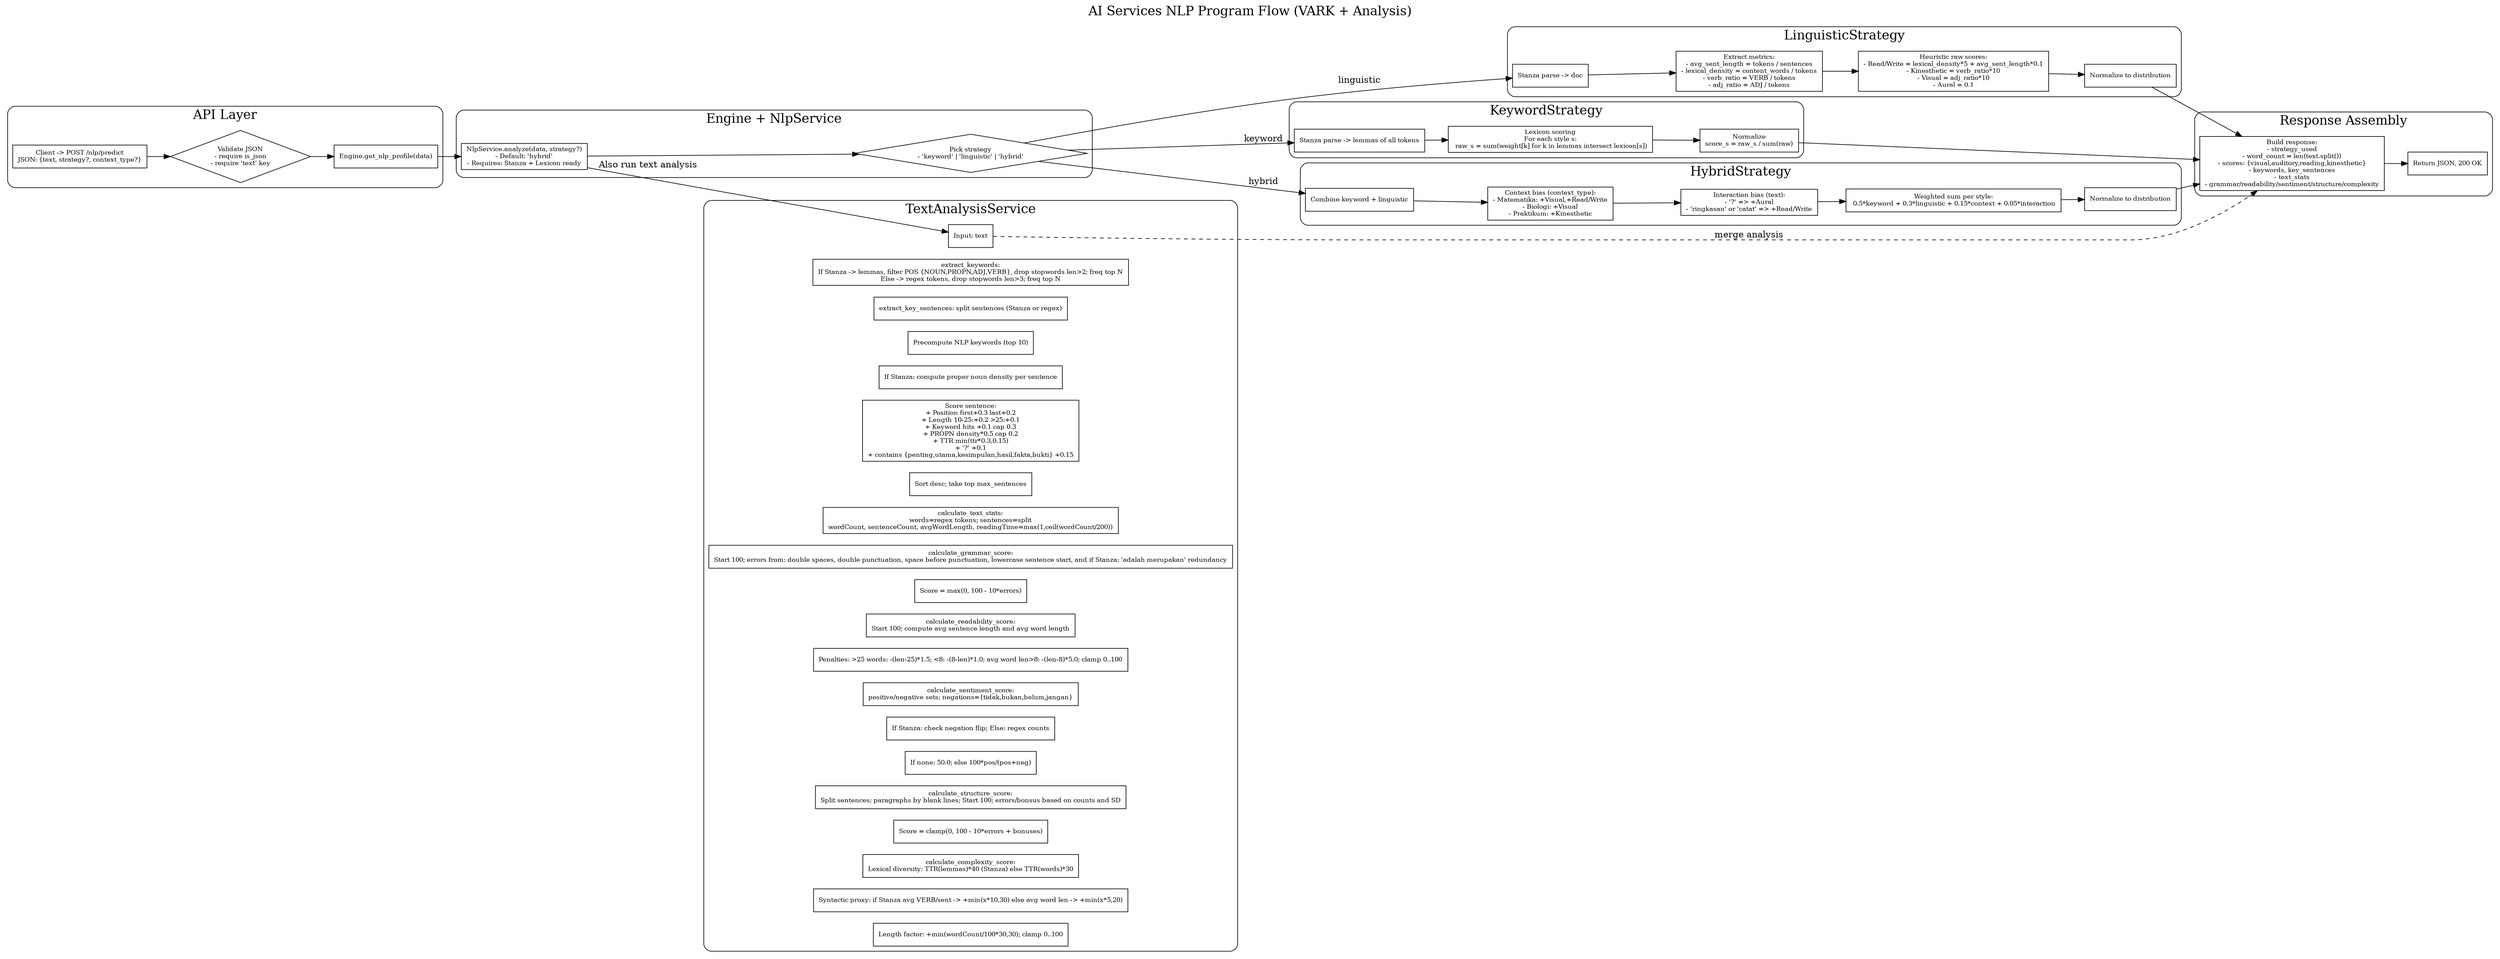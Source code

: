 digraph ProgramFlow {
  rankdir=LR;
  graph [label="AI Services NLP Program Flow (VARK + Analysis)", labelloc=top, fontsize=20];
  node [shape=box, fontsize=10];

  subgraph cluster_api {
    label="API Layer";
    style=rounded;
    a0 [label="Client -> POST /nlp/predict\nJSON: {text, strategy?, context_type?}"];
    a1 [label="Validate JSON\n- require is_json\n- require 'text' key", shape=diamond];
    a2 [label="Engine.get_nlp_profile(data)"];
  }
  a0 -> a1 -> a2;

  subgraph cluster_engine {
    label="Engine + NlpService";
    style=rounded;
    e0 [label="NlpService.analyze(data, strategy?)\n- Default: 'hybrid'\n- Requires: Stanza + Lexicon ready"];
    e1 [label="Pick strategy\n- 'keyword' | 'linguistic' | 'hybrid'", shape=diamond];
  }
  a2 -> e0 -> e1;

  subgraph cluster_keyword {
    label="KeywordStrategy";
    style=rounded;
    k0 [label="Stanza parse -> lemmas of all tokens"];
    k1 [label="Lexicon scoring\nFor each style s:\n raw_s = sum(weight[k] for k in lemmas intersect lexicon[s])"];
    k2 [label="Normalize\nscore_s = raw_s / sum(raw)"];
  }

  subgraph cluster_linguistic {
    label="LinguisticStrategy";
    style=rounded;
    l0 [label="Stanza parse -> doc"];
    l1 [label="Extract metrics:\n- avg_sent_length = tokens / sentences\n- lexical_density = content_words / tokens\n- verb_ratio = VERB / tokens\n- adj_ratio = ADJ / tokens"];
    l2 [label="Heuristic raw scores:\n- Read/Write = lexical_density*5 + avg_sent_length*0.1\n- Kinesthetic = verb_ratio*10\n- Visual = adj_ratio*10\n- Aural = 0.1"];
    l3 [label="Normalize to distribution"];
  }

  subgraph cluster_hybrid {
    label="HybridStrategy";
    style=rounded;
    h0 [label="Combine keyword + linguistic"];
    h1 [label="Context bias (context_type):\n- Matematika: +Visual,+Read/Write\n- Biologi: +Visual\n- Praktikum: +Kinesthetic"];
    h2 [label="Interaction bias (text):\n- '?' => +Aural\n- 'ringkasan' or 'catat' => +Read/Write"];
    h3 [label="Weighted sum per style:\n 0.5*keyword + 0.3*linguistic + 0.15*context + 0.05*interaction"];
    h4 [label="Normalize to distribution"];
  }

  e1 -> k0 [label="keyword"];
  k0 -> k1 -> k2;

  e1 -> l0 [label="linguistic"];
  l0 -> l1 -> l2 -> l3;

  e1 -> h0 [label="hybrid"];
  h0 -> h1 -> h2 -> h3 -> h4;

  subgraph cluster_text {
    label="TextAnalysisService";
    style=rounded;
    t0 [label="Input: text"];
    tk0 [label="extract_keywords:\nIf Stanza -> lemmas, filter POS {NOUN,PROPN,ADJ,VERB}, drop stopwords len>2; freq top N\nElse -> regex tokens, drop stopwords len>3; freq top N"];
    ts0 [label="extract_key_sentences: split sentences (Stanza or regex)"];
    ts1 [label="Precompute NLP keywords (top 10)"];
    ts2 [label="If Stanza: compute proper noun density per sentence"];
    ts3 [label="Score sentence:\n+ Position first+0.3 last+0.2\n+ Length 10-25:+0.2 >25:+0.1\n+ Keyword hits +0.1 cap 0.3\n+ PROPN density*0.5 cap 0.2\n+ TTR min(ttr*0.3,0.15)\n+ '?' +0.1\n+ contains {penting,utama,kesimpulan,hasil,fakta,bukti} +0.15"];
    ts4 [label="Sort desc; take top max_sentences"];
    tt0 [label="calculate_text_stats:\nwords=regex tokens; sentences=split\nwordCount, sentenceCount, avgWordLength, readingTime=max(1,ceil(wordCount/200))"];
    tg0 [label="calculate_grammar_score:\nStart 100; errors from: double spaces, double punctuation, space before punctuation, lowercase sentence start, and if Stanza: 'adalah merupakan' redundancy"];
    tg1 [label="Score = max(0, 100 - 10*errors)"];
    tr0 [label="calculate_readability_score:\nStart 100; compute avg sentence length and avg word length"];
    tr1 [label="Penalties: >25 words: -(len-25)*1.5; <8: -(8-len)*1.0; avg word len>8: -(len-8)*5.0; clamp 0..100"];
    tsent0 [label="calculate_sentiment_score:\npositive/negative sets; negations={tidak,bukan,belum,jangan}"];
    tsent1 [label="If Stanza: check negation flip; Else: regex counts"];
    tsent3 [label="If none: 50.0; else 100*pos/(pos+neg)"];
    tstr0 [label="calculate_structure_score:\nSplit sentences; paragraphs by blank lines; Start 100; errors/bonsus based on counts and SD"];
    tstr2 [label="Score = clamp(0, 100 - 10*errors + bonuses)"];
    tc0 [label="calculate_complexity_score:\nLexical diversity: TTR(lemmas)*40 (Stanza) else TTR(words)*30"];
    tc1 [label="Syntactic proxy: if Stanza avg VERB/sent -> +min(x*10,30) else avg word len -> +min(x*5,20)"];
    tc2 [label="Length factor: +min(wordCount/100*30,30); clamp 0..100"];
  }

  e0 -> t0 [label="Also run text analysis"];

  subgraph cluster_response {
    label="Response Assembly";
    style=rounded;
    r0 [label="Build response:\n- strategy_used\n- word_count = len(text.split())\n- scores: {visual,auditory,reading,kinesthetic}\n- keywords, key_sentences\n- text_stats\n- grammar/readability/sentiment/structure/complexity"];
    r1 [label="Return JSON, 200 OK"];
  }

  k2 -> r0;
  l3 -> r0;
  h4 -> r0;
  t0 -> r0 [style=dashed, label="merge analysis"];
  r0 -> r1;
}
